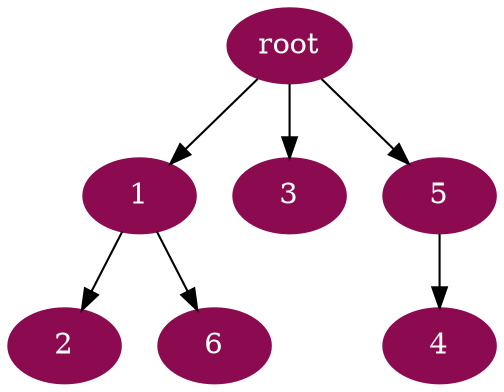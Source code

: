 digraph G {
node [color=deeppink4, style=filled, fontcolor=white];
"root" -> 1;
1 -> 2;
"root" -> 3;
5 -> 4;
"root" -> 5;
1 -> 6;
}
